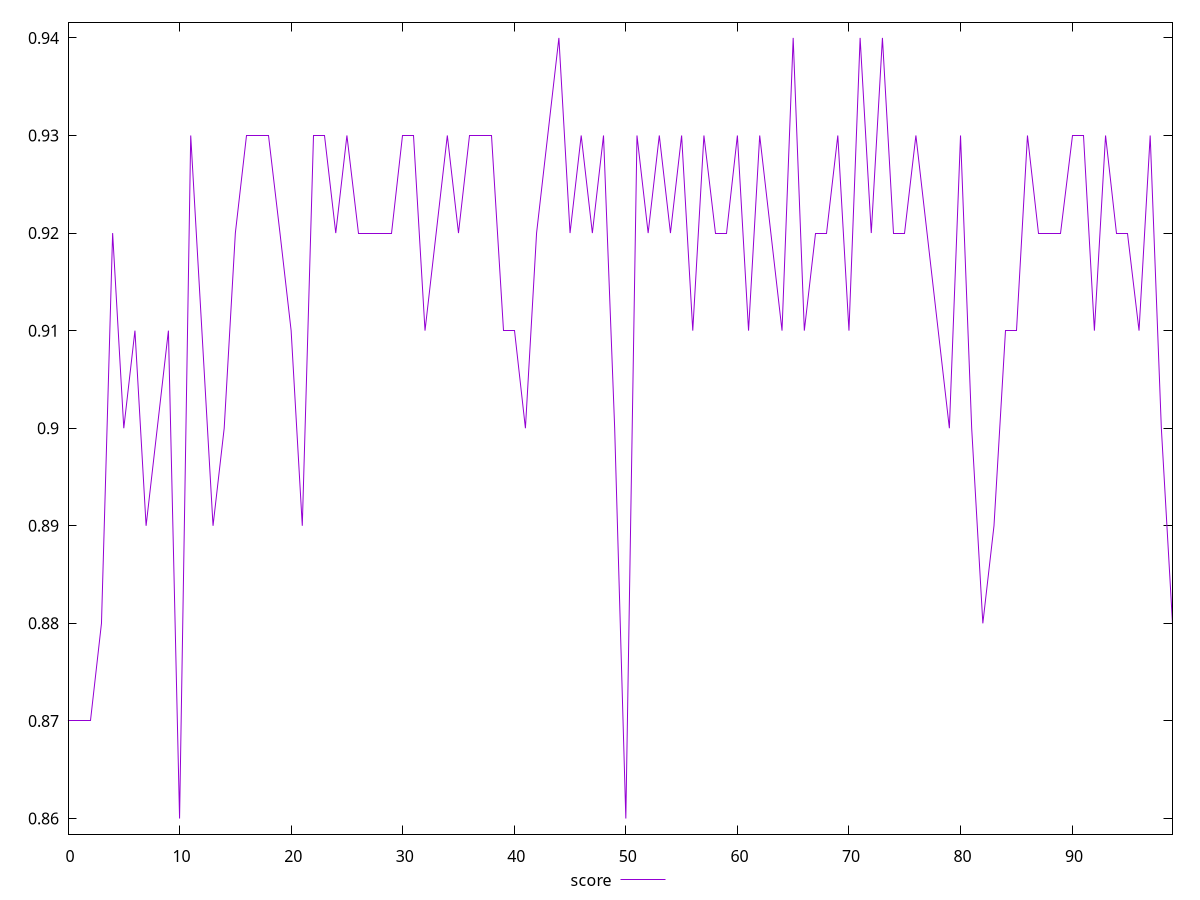 reset

$score <<EOF
0 0.87
1 0.87
2 0.87
3 0.88
4 0.92
5 0.9
6 0.91
7 0.89
8 0.9
9 0.91
10 0.86
11 0.93
12 0.91
13 0.89
14 0.9
15 0.92
16 0.93
17 0.93
18 0.93
19 0.92
20 0.91
21 0.89
22 0.93
23 0.93
24 0.92
25 0.93
26 0.92
27 0.92
28 0.92
29 0.92
30 0.93
31 0.93
32 0.91
33 0.92
34 0.93
35 0.92
36 0.93
37 0.93
38 0.93
39 0.91
40 0.91
41 0.9
42 0.92
43 0.93
44 0.94
45 0.92
46 0.93
47 0.92
48 0.93
49 0.9
50 0.86
51 0.93
52 0.92
53 0.93
54 0.92
55 0.93
56 0.91
57 0.93
58 0.92
59 0.92
60 0.93
61 0.91
62 0.93
63 0.92
64 0.91
65 0.94
66 0.91
67 0.92
68 0.92
69 0.93
70 0.91
71 0.94
72 0.92
73 0.94
74 0.92
75 0.92
76 0.93
77 0.92
78 0.91
79 0.9
80 0.93
81 0.9
82 0.88
83 0.89
84 0.91
85 0.91
86 0.93
87 0.92
88 0.92
89 0.92
90 0.93
91 0.93
92 0.91
93 0.93
94 0.92
95 0.92
96 0.91
97 0.93
98 0.9
99 0.88
EOF

set key outside below
set xrange [0:99]
set yrange [0.8583999999999999:0.9416]
set trange [0.8583999999999999:0.9416]
set terminal svg size 640, 500 enhanced background rgb 'white'
set output "report_00025_2021-02-22T21:38:55.199Z/bootup-time/samples/pages/score/values.svg"

plot $score title "score" with line

reset
